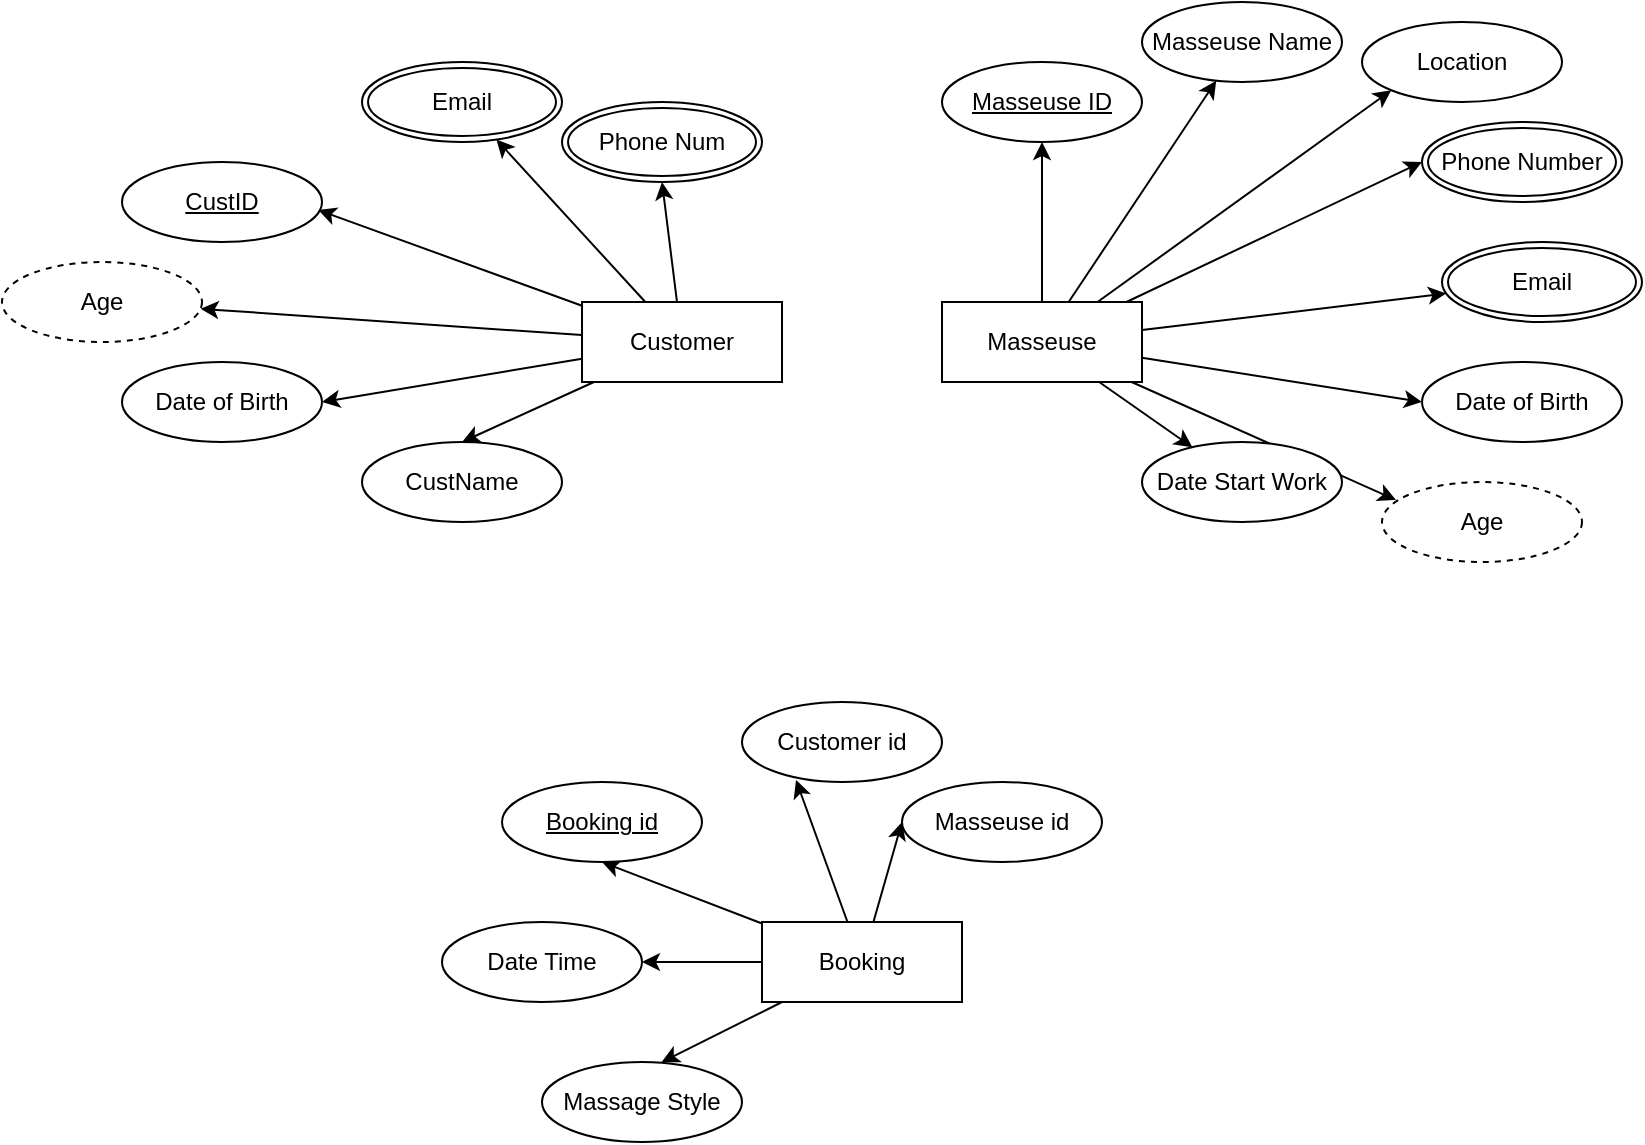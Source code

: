 <mxfile>
    <diagram id="4pDKJXUMzM4LgB4knTGp" name="Page-1">
        <mxGraphModel dx="2306" dy="779" grid="1" gridSize="10" guides="1" tooltips="1" connect="1" arrows="1" fold="1" page="1" pageScale="1" pageWidth="850" pageHeight="1100" math="0" shadow="0">
            <root>
                <mxCell id="0"/>
                <mxCell id="1" parent="0"/>
                <mxCell id="6" style="edgeStyle=none;html=1;entryX=0.981;entryY=0.6;entryDx=0;entryDy=0;entryPerimeter=0;" parent="1" source="3" target="5" edge="1">
                    <mxGeometry relative="1" as="geometry"/>
                </mxCell>
                <mxCell id="8" style="edgeStyle=none;html=1;entryX=0.5;entryY=0;entryDx=0;entryDy=0;" parent="1" source="3" target="7" edge="1">
                    <mxGeometry relative="1" as="geometry"/>
                </mxCell>
                <mxCell id="13" style="edgeStyle=none;html=1;entryX=0.5;entryY=1;entryDx=0;entryDy=0;" parent="1" source="3" target="12" edge="1">
                    <mxGeometry relative="1" as="geometry"/>
                </mxCell>
                <mxCell id="15" style="edgeStyle=none;html=1;" parent="1" source="3" target="14" edge="1">
                    <mxGeometry relative="1" as="geometry"/>
                </mxCell>
                <mxCell id="18" style="edgeStyle=none;html=1;entryX=1;entryY=0.5;entryDx=0;entryDy=0;" parent="1" source="3" target="17" edge="1">
                    <mxGeometry relative="1" as="geometry"/>
                </mxCell>
                <mxCell id="50" style="edgeStyle=none;html=1;" parent="1" source="3" target="49" edge="1">
                    <mxGeometry relative="1" as="geometry"/>
                </mxCell>
                <mxCell id="3" value="Customer" style="whiteSpace=wrap;html=1;align=center;" parent="1" vertex="1">
                    <mxGeometry x="-540" y="160" width="100" height="40" as="geometry"/>
                </mxCell>
                <mxCell id="5" value="CustID" style="ellipse;whiteSpace=wrap;html=1;align=center;fontStyle=4;" parent="1" vertex="1">
                    <mxGeometry x="-770" y="90" width="100" height="40" as="geometry"/>
                </mxCell>
                <mxCell id="7" value="CustName" style="ellipse;whiteSpace=wrap;html=1;align=center;" parent="1" vertex="1">
                    <mxGeometry x="-650" y="230" width="100" height="40" as="geometry"/>
                </mxCell>
                <mxCell id="12" value="Phone Num" style="ellipse;shape=doubleEllipse;margin=3;whiteSpace=wrap;html=1;align=center;" parent="1" vertex="1">
                    <mxGeometry x="-550" y="60" width="100" height="40" as="geometry"/>
                </mxCell>
                <mxCell id="14" value="Email" style="ellipse;shape=doubleEllipse;margin=3;whiteSpace=wrap;html=1;align=center;" parent="1" vertex="1">
                    <mxGeometry x="-650" y="40" width="100" height="40" as="geometry"/>
                </mxCell>
                <mxCell id="20" style="edgeStyle=none;html=1;entryX=0.5;entryY=1;entryDx=0;entryDy=0;" parent="1" source="16" target="19" edge="1">
                    <mxGeometry relative="1" as="geometry"/>
                </mxCell>
                <mxCell id="23" style="edgeStyle=none;html=1;" parent="1" source="16" target="22" edge="1">
                    <mxGeometry relative="1" as="geometry"/>
                </mxCell>
                <mxCell id="25" style="edgeStyle=none;html=1;entryX=0;entryY=1;entryDx=0;entryDy=0;" parent="1" source="16" target="24" edge="1">
                    <mxGeometry relative="1" as="geometry"/>
                </mxCell>
                <mxCell id="28" style="edgeStyle=none;html=1;entryX=0;entryY=0.5;entryDx=0;entryDy=0;" parent="1" source="16" target="27" edge="1">
                    <mxGeometry relative="1" as="geometry"/>
                </mxCell>
                <mxCell id="30" style="edgeStyle=none;html=1;" parent="1" source="16" target="29" edge="1">
                    <mxGeometry relative="1" as="geometry"/>
                </mxCell>
                <mxCell id="32" style="edgeStyle=none;html=1;entryX=0;entryY=0.5;entryDx=0;entryDy=0;" parent="1" source="16" target="31" edge="1">
                    <mxGeometry relative="1" as="geometry"/>
                </mxCell>
                <mxCell id="34" style="edgeStyle=none;html=1;" parent="1" source="16" target="33" edge="1">
                    <mxGeometry relative="1" as="geometry"/>
                </mxCell>
                <mxCell id="52" style="edgeStyle=none;html=1;entryX=0.07;entryY=0.225;entryDx=0;entryDy=0;entryPerimeter=0;" parent="1" source="16" target="51" edge="1">
                    <mxGeometry relative="1" as="geometry"/>
                </mxCell>
                <mxCell id="16" value="Masseuse" style="whiteSpace=wrap;html=1;align=center;" parent="1" vertex="1">
                    <mxGeometry x="-360" y="160" width="100" height="40" as="geometry"/>
                </mxCell>
                <mxCell id="17" value="Date of Birth" style="ellipse;whiteSpace=wrap;html=1;align=center;" parent="1" vertex="1">
                    <mxGeometry x="-770" y="190" width="100" height="40" as="geometry"/>
                </mxCell>
                <mxCell id="19" value="Masseuse ID" style="ellipse;whiteSpace=wrap;html=1;align=center;fontStyle=4;" parent="1" vertex="1">
                    <mxGeometry x="-360" y="40" width="100" height="40" as="geometry"/>
                </mxCell>
                <mxCell id="22" value="Masseuse Name" style="ellipse;whiteSpace=wrap;html=1;align=center;" parent="1" vertex="1">
                    <mxGeometry x="-260" y="10" width="100" height="40" as="geometry"/>
                </mxCell>
                <mxCell id="24" value="Location" style="ellipse;whiteSpace=wrap;html=1;align=center;" parent="1" vertex="1">
                    <mxGeometry x="-150" y="20" width="100" height="40" as="geometry"/>
                </mxCell>
                <mxCell id="27" value="Phone Number" style="ellipse;shape=doubleEllipse;margin=3;whiteSpace=wrap;html=1;align=center;" parent="1" vertex="1">
                    <mxGeometry x="-120" y="70" width="100" height="40" as="geometry"/>
                </mxCell>
                <mxCell id="29" value="Email" style="ellipse;shape=doubleEllipse;margin=3;whiteSpace=wrap;html=1;align=center;" parent="1" vertex="1">
                    <mxGeometry x="-110" y="130" width="100" height="40" as="geometry"/>
                </mxCell>
                <mxCell id="31" value="Date of Birth" style="ellipse;whiteSpace=wrap;html=1;align=center;" parent="1" vertex="1">
                    <mxGeometry x="-120" y="190" width="100" height="40" as="geometry"/>
                </mxCell>
                <mxCell id="33" value="Date Start Work" style="ellipse;whiteSpace=wrap;html=1;align=center;" parent="1" vertex="1">
                    <mxGeometry x="-260" y="230" width="100" height="40" as="geometry"/>
                </mxCell>
                <mxCell id="38" style="edgeStyle=none;html=1;entryX=0.5;entryY=1;entryDx=0;entryDy=0;" parent="1" source="35" target="37" edge="1">
                    <mxGeometry relative="1" as="geometry"/>
                </mxCell>
                <mxCell id="40" style="edgeStyle=none;html=1;entryX=0.27;entryY=0.975;entryDx=0;entryDy=0;entryPerimeter=0;" parent="1" source="35" target="39" edge="1">
                    <mxGeometry relative="1" as="geometry"/>
                </mxCell>
                <mxCell id="42" style="edgeStyle=none;html=1;entryX=0;entryY=0.5;entryDx=0;entryDy=0;" parent="1" source="35" target="41" edge="1">
                    <mxGeometry relative="1" as="geometry"/>
                </mxCell>
                <mxCell id="44" style="edgeStyle=none;html=1;entryX=1;entryY=0.5;entryDx=0;entryDy=0;" parent="1" source="35" target="43" edge="1">
                    <mxGeometry relative="1" as="geometry"/>
                </mxCell>
                <mxCell id="46" style="edgeStyle=none;html=1;entryX=0.597;entryY=0.004;entryDx=0;entryDy=0;entryPerimeter=0;" parent="1" source="35" target="48" edge="1">
                    <mxGeometry relative="1" as="geometry">
                        <mxPoint x="-490" y="550" as="targetPoint"/>
                    </mxGeometry>
                </mxCell>
                <mxCell id="35" value="Booking" style="whiteSpace=wrap;html=1;align=center;" parent="1" vertex="1">
                    <mxGeometry x="-450" y="470" width="100" height="40" as="geometry"/>
                </mxCell>
                <mxCell id="37" value="Booking id" style="ellipse;whiteSpace=wrap;html=1;align=center;fontStyle=4;" parent="1" vertex="1">
                    <mxGeometry x="-580" y="400" width="100" height="40" as="geometry"/>
                </mxCell>
                <mxCell id="39" value="Customer id" style="ellipse;whiteSpace=wrap;html=1;align=center;" parent="1" vertex="1">
                    <mxGeometry x="-460" y="360" width="100" height="40" as="geometry"/>
                </mxCell>
                <mxCell id="41" value="Masseuse id" style="ellipse;whiteSpace=wrap;html=1;align=center;" parent="1" vertex="1">
                    <mxGeometry x="-380" y="400" width="100" height="40" as="geometry"/>
                </mxCell>
                <mxCell id="43" value="Date Time" style="ellipse;whiteSpace=wrap;html=1;align=center;" parent="1" vertex="1">
                    <mxGeometry x="-610" y="470" width="100" height="40" as="geometry"/>
                </mxCell>
                <mxCell id="48" value="Massage Style" style="ellipse;whiteSpace=wrap;html=1;align=center;" parent="1" vertex="1">
                    <mxGeometry x="-560" y="540" width="100" height="40" as="geometry"/>
                </mxCell>
                <mxCell id="49" value="Age" style="ellipse;whiteSpace=wrap;html=1;align=center;dashed=1;" parent="1" vertex="1">
                    <mxGeometry x="-830" y="140" width="100" height="40" as="geometry"/>
                </mxCell>
                <mxCell id="51" value="Age" style="ellipse;whiteSpace=wrap;html=1;align=center;dashed=1;" parent="1" vertex="1">
                    <mxGeometry x="-140" y="250" width="100" height="40" as="geometry"/>
                </mxCell>
            </root>
        </mxGraphModel>
    </diagram>
</mxfile>